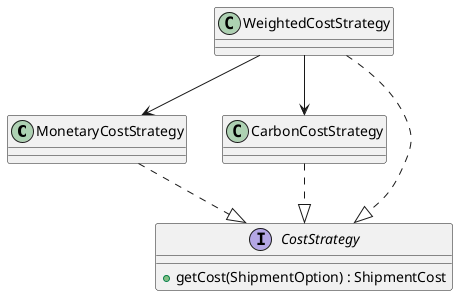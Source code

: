 @startuml
class MonetaryCostStrategy
class CarbonCostStrategy
interface CostStrategy {

+getCost(ShipmentOption) : ShipmentCost

}
class WeightedCostStrategy

MonetaryCostStrategy ..|> CostStrategy
CarbonCostStrategy ..|> CostStrategy
WeightedCostStrategy ..|> CostStrategy
WeightedCostStrategy --> MonetaryCostStrategy
WeightedCostStrategy --> CarbonCostStrategy

@enduml